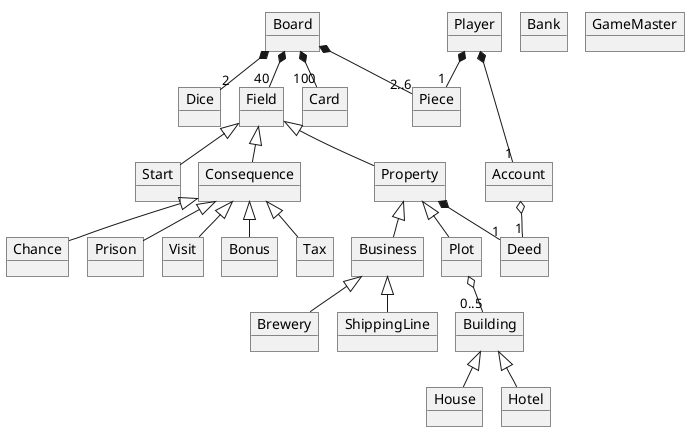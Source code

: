 @startuml
!pragma layout smetana

object Board
object Field
object Property
object Plot
object Business
object ShippingLine
object Brewery
object Building
object House
object Hotel
object Start
object Consequence
object Prison
object Visit
object Bonus
object Player
object Account
object Piece
object Dice
object Card
object Deed
object Tax
object Chance
object Bank
object GameMaster

Field <|-- Property
Field <|-- Start
Field <|-- Consequence
Property <|-- Plot
Property <|-- Business
Building <|-- House
Building <|-- Hotel
Business <|-- Brewery
Business <|-- ShippingLine
Consequence <|-- Bonus
Consequence <|-- Chance
Consequence <|-- Prison
Consequence <|-- Tax
Consequence <|-- Visit


Board *-- "40" Field
Board *-- "2" Dice
Board *-- "100" Card
Board *-- "2..6" Piece

Player *-- "1" Piece
Player *-- "1" Account
Plot o-- "0..5" Building
Account o-- "1" Deed
Property *-- "1" Deed

@enduml